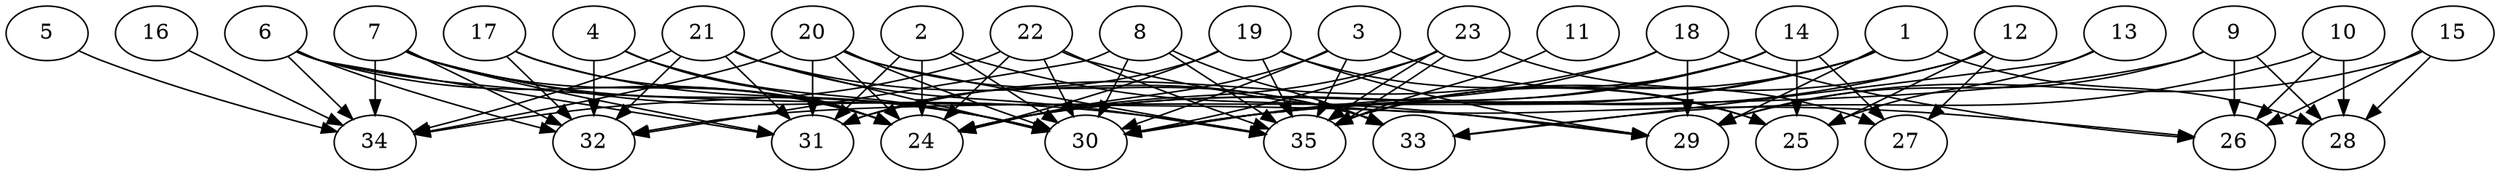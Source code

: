 // DAG automatically generated by daggen at Thu Oct  3 14:05:37 2019
// ./daggen --dot -n 35 --ccr 0.3 --fat 0.9 --regular 0.9 --density 0.6 --mindata 5242880 --maxdata 52428800 
digraph G {
  1 [size="59781120", alpha="0.14", expect_size="17934336"] 
  1 -> 24 [size ="17934336"]
  1 -> 28 [size ="17934336"]
  1 -> 29 [size ="17934336"]
  1 -> 30 [size ="17934336"]
  1 -> 35 [size ="17934336"]
  2 [size="150016000", alpha="0.20", expect_size="45004800"] 
  2 -> 24 [size ="45004800"]
  2 -> 29 [size ="45004800"]
  2 -> 30 [size ="45004800"]
  2 -> 31 [size ="45004800"]
  3 [size="95143253", alpha="0.04", expect_size="28542976"] 
  3 -> 24 [size ="28542976"]
  3 -> 25 [size ="28542976"]
  3 -> 30 [size ="28542976"]
  3 -> 35 [size ="28542976"]
  4 [size="140854613", alpha="0.17", expect_size="42256384"] 
  4 -> 24 [size ="42256384"]
  4 -> 30 [size ="42256384"]
  4 -> 32 [size ="42256384"]
  5 [size="167543467", alpha="0.02", expect_size="50263040"] 
  5 -> 34 [size ="50263040"]
  6 [size="117602987", alpha="0.17", expect_size="35280896"] 
  6 -> 24 [size ="35280896"]
  6 -> 29 [size ="35280896"]
  6 -> 31 [size ="35280896"]
  6 -> 32 [size ="35280896"]
  6 -> 34 [size ="35280896"]
  7 [size="164321280", alpha="0.02", expect_size="49296384"] 
  7 -> 24 [size ="49296384"]
  7 -> 30 [size ="49296384"]
  7 -> 31 [size ="49296384"]
  7 -> 32 [size ="49296384"]
  7 -> 34 [size ="49296384"]
  7 -> 35 [size ="49296384"]
  8 [size="107134293", alpha="0.06", expect_size="32140288"] 
  8 -> 30 [size ="32140288"]
  8 -> 32 [size ="32140288"]
  8 -> 33 [size ="32140288"]
  8 -> 35 [size ="32140288"]
  9 [size="66529280", alpha="0.17", expect_size="19958784"] 
  9 -> 26 [size ="19958784"]
  9 -> 28 [size ="19958784"]
  9 -> 29 [size ="19958784"]
  9 -> 32 [size ="19958784"]
  10 [size="22306133", alpha="0.05", expect_size="6691840"] 
  10 -> 26 [size ="6691840"]
  10 -> 28 [size ="6691840"]
  10 -> 33 [size ="6691840"]
  11 [size="102782293", alpha="0.19", expect_size="30834688"] 
  11 -> 35 [size ="30834688"]
  12 [size="57702400", alpha="0.04", expect_size="17310720"] 
  12 -> 25 [size ="17310720"]
  12 -> 27 [size ="17310720"]
  12 -> 30 [size ="17310720"]
  12 -> 35 [size ="17310720"]
  13 [size="56517973", alpha="0.08", expect_size="16955392"] 
  13 -> 25 [size ="16955392"]
  13 -> 33 [size ="16955392"]
  14 [size="84206933", alpha="0.12", expect_size="25262080"] 
  14 -> 24 [size ="25262080"]
  14 -> 25 [size ="25262080"]
  14 -> 27 [size ="25262080"]
  14 -> 30 [size ="25262080"]
  14 -> 35 [size ="25262080"]
  15 [size="57029973", alpha="0.11", expect_size="17108992"] 
  15 -> 26 [size ="17108992"]
  15 -> 28 [size ="17108992"]
  15 -> 29 [size ="17108992"]
  16 [size="75103573", alpha="0.03", expect_size="22531072"] 
  16 -> 34 [size ="22531072"]
  17 [size="53230933", alpha="0.03", expect_size="15969280"] 
  17 -> 24 [size ="15969280"]
  17 -> 30 [size ="15969280"]
  17 -> 32 [size ="15969280"]
  18 [size="72744960", alpha="0.07", expect_size="21823488"] 
  18 -> 26 [size ="21823488"]
  18 -> 29 [size ="21823488"]
  18 -> 30 [size ="21823488"]
  18 -> 31 [size ="21823488"]
  19 [size="123733333", alpha="0.09", expect_size="37120000"] 
  19 -> 24 [size ="37120000"]
  19 -> 25 [size ="37120000"]
  19 -> 29 [size ="37120000"]
  19 -> 31 [size ="37120000"]
  19 -> 35 [size ="37120000"]
  20 [size="101034667", alpha="0.09", expect_size="30310400"] 
  20 -> 24 [size ="30310400"]
  20 -> 30 [size ="30310400"]
  20 -> 31 [size ="30310400"]
  20 -> 33 [size ="30310400"]
  20 -> 34 [size ="30310400"]
  20 -> 35 [size ="30310400"]
  21 [size="136639147", alpha="0.13", expect_size="40991744"] 
  21 -> 30 [size ="40991744"]
  21 -> 31 [size ="40991744"]
  21 -> 32 [size ="40991744"]
  21 -> 33 [size ="40991744"]
  21 -> 34 [size ="40991744"]
  21 -> 35 [size ="40991744"]
  22 [size="132529493", alpha="0.14", expect_size="39758848"] 
  22 -> 24 [size ="39758848"]
  22 -> 26 [size ="39758848"]
  22 -> 30 [size ="39758848"]
  22 -> 34 [size ="39758848"]
  22 -> 35 [size ="39758848"]
  23 [size="165270187", alpha="0.06", expect_size="49581056"] 
  23 -> 24 [size ="49581056"]
  23 -> 27 [size ="49581056"]
  23 -> 30 [size ="49581056"]
  23 -> 35 [size ="49581056"]
  23 -> 35 [size ="49581056"]
  24 [size="70287360", alpha="0.12", expect_size="21086208"] 
  25 [size="164010667", alpha="0.18", expect_size="49203200"] 
  26 [size="94402560", alpha="0.17", expect_size="28320768"] 
  27 [size="115452587", alpha="0.15", expect_size="34635776"] 
  28 [size="142974293", alpha="0.03", expect_size="42892288"] 
  29 [size="41943040", alpha="0.18", expect_size="12582912"] 
  30 [size="116551680", alpha="0.14", expect_size="34965504"] 
  31 [size="26716160", alpha="0.00", expect_size="8014848"] 
  32 [size="129317547", alpha="0.12", expect_size="38795264"] 
  33 [size="85039787", alpha="0.09", expect_size="25511936"] 
  34 [size="128832853", alpha="0.14", expect_size="38649856"] 
  35 [size="69505707", alpha="0.04", expect_size="20851712"] 
}
